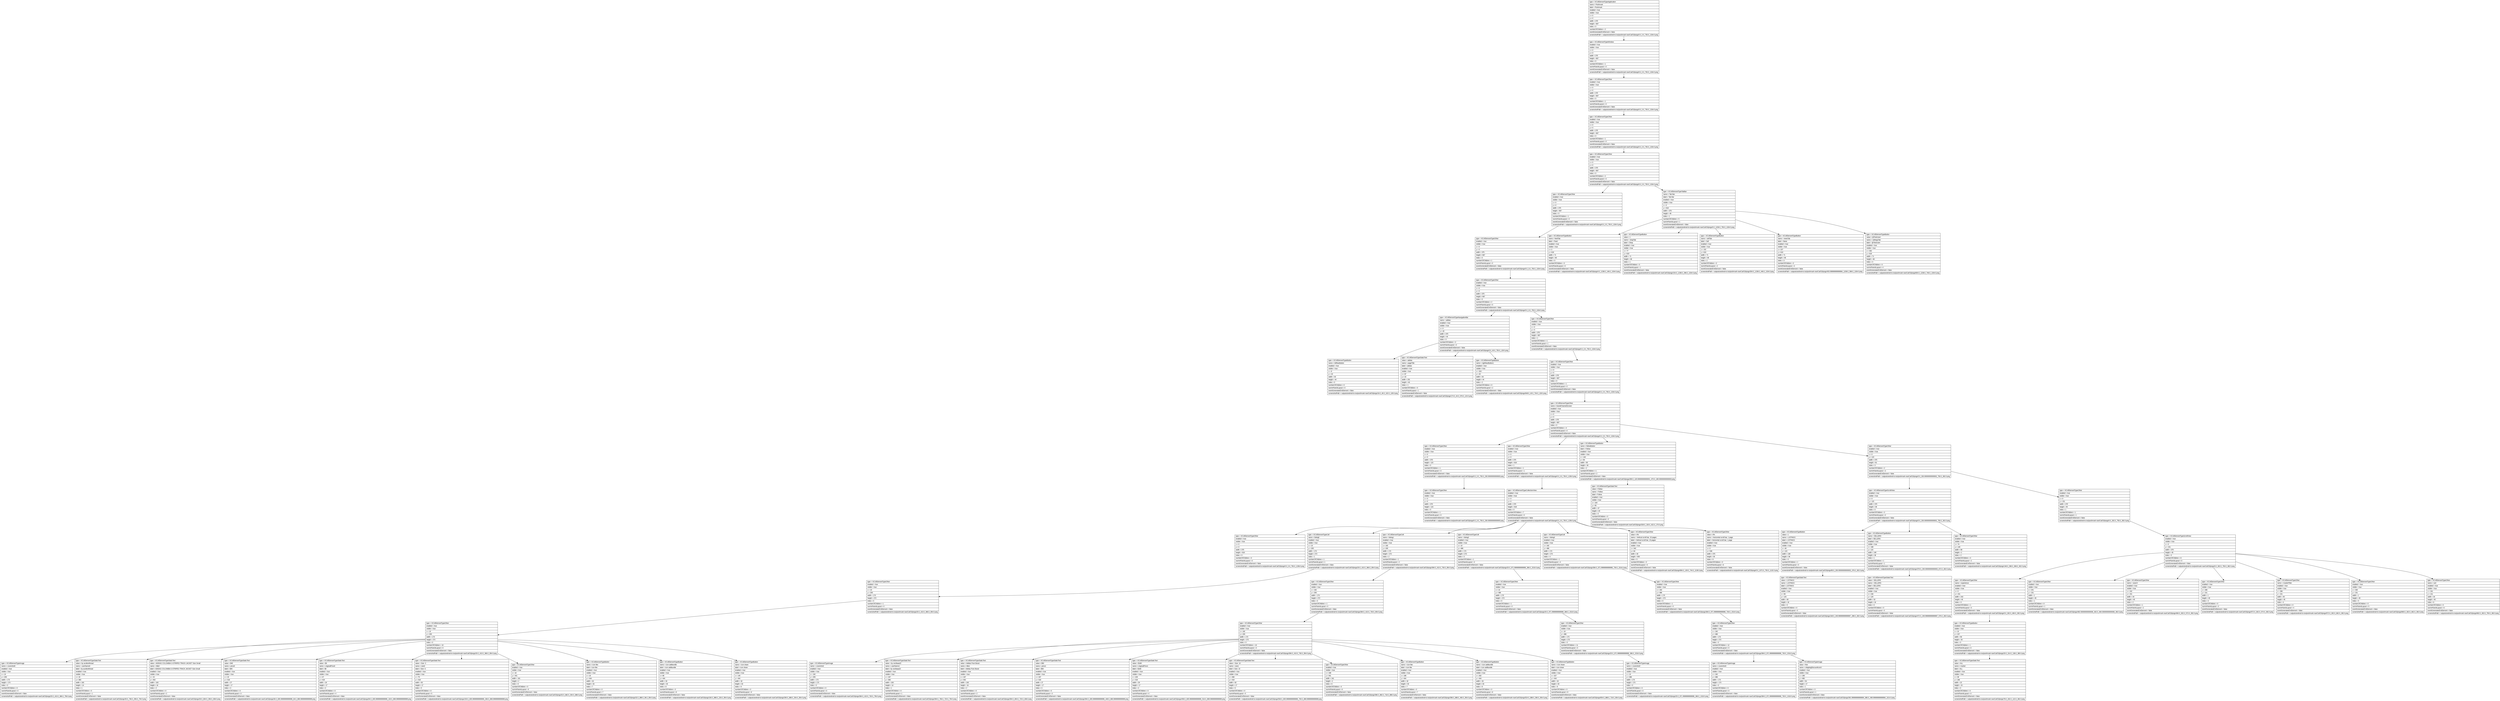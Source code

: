 digraph Layout {

	node [shape=record fontname=Arial];

	0	[label="{type = XCUIElementTypeApplication\l|name = Poshmark\l|label = Poshmark\l|enabled = true\l|visible = true\l|x = 0\l|y = 0\l|width = 375\l|height = 667\l|index = 0\l|numberOfChildren = 2\l|eventGeneratedOnElement = false \l|screenshotPath = outputs/android-to-ios/poshmark-naviCat/S3/pngs/0.0_0.0_750.0_1334.0.png\l}"]
	1	[label="{type = XCUIElementTypeWindow\l|enabled = true\l|visible = true\l|x = 0\l|y = 0\l|width = 375\l|height = 667\l|index = 0\l|numberOfChildren = 1\l|numInParentLayout = 0\l|eventGeneratedOnElement = false \l|screenshotPath = outputs/android-to-ios/poshmark-naviCat/S3/pngs/0.0_0.0_750.0_1334.0.png\l}"]
	2	[label="{type = XCUIElementTypeOther\l|enabled = true\l|visible = true\l|x = 0\l|y = 0\l|width = 375\l|height = 667\l|index = 0\l|numberOfChildren = 1\l|numInParentLayout = 0\l|eventGeneratedOnElement = false \l|screenshotPath = outputs/android-to-ios/poshmark-naviCat/S3/pngs/0.0_0.0_750.0_1334.0.png\l}"]
	3	[label="{type = XCUIElementTypeOther\l|enabled = true\l|visible = true\l|x = 0\l|y = 0\l|width = 375\l|height = 667\l|index = 0\l|numberOfChildren = 1\l|numInParentLayout = 0\l|eventGeneratedOnElement = false \l|screenshotPath = outputs/android-to-ios/poshmark-naviCat/S3/pngs/0.0_0.0_750.0_1334.0.png\l}"]
	4	[label="{type = XCUIElementTypeOther\l|enabled = true\l|visible = true\l|x = 0\l|y = 0\l|width = 375\l|height = 667\l|index = 0\l|numberOfChildren = 2\l|numInParentLayout = 0\l|eventGeneratedOnElement = false \l|screenshotPath = outputs/android-to-ios/poshmark-naviCat/S3/pngs/0.0_0.0_750.0_1334.0.png\l}"]
	5	[label="{type = XCUIElementTypeOther\l|enabled = true\l|visible = true\l|x = 0\l|y = 0\l|width = 375\l|height = 667\l|index = 0\l|numberOfChildren = 1\l|numInParentLayout = 0\l|eventGeneratedOnElement = false \l|screenshotPath = outputs/android-to-ios/poshmark-naviCat/S3/pngs/0.0_0.0_750.0_1334.0.png\l}"]
	6	[label="{type = XCUIElementTypeTabBar\l|name = Tab Bar\l|label = Tab Bar\l|enabled = true\l|visible = true\l|x = 0\l|y = 618\l|width = 375\l|height = 49\l|index = 1\l|numberOfChildren = 5\l|numInParentLayout = 1\l|eventGeneratedOnElement = false \l|screenshotPath = outputs/android-to-ios/poshmark-naviCat/S3/pngs/0.0_1236.0_750.0_1334.0.png\l}"]
	7	[label="{type = XCUIElementTypeOther\l|enabled = true\l|visible = true\l|x = 0\l|y = 0\l|width = 375\l|height = 667\l|index = 0\l|numberOfChildren = 1\l|numInParentLayout = 0\l|eventGeneratedOnElement = false \l|screenshotPath = outputs/android-to-ios/poshmark-naviCat/S3/pngs/0.0_0.0_750.0_1334.0.png\l}"]
	8	[label="{type = XCUIElementTypeButton\l|name = feedTab\l|label = Feed\l|enabled = true\l|visible = true\l|x = 2\l|y = 619\l|width = 71\l|height = 48\l|index = 0\l|numberOfChildren = 0\l|numInParentLayout = 0\l|eventGeneratedOnElement = false \l|screenshotPath = outputs/android-to-ios/poshmark-naviCat/S3/pngs/4.0_1238.0_146.0_1334.0.png\l}"]
	9	[label="{type = XCUIElementTypeButton\l|value = 1\l|name = shopTab\l|label = Shop\l|enabled = true\l|visible = true\l|x = 77\l|y = 619\l|width = 71\l|height = 48\l|index = 1\l|numberOfChildren = 0\l|numInParentLayout = 1\l|eventGeneratedOnElement = false \l|screenshotPath = outputs/android-to-ios/poshmark-naviCat/S3/pngs/154.0_1238.0_296.0_1334.0.png\l}"]
	10	[label="{type = XCUIElementTypeButton\l|name = sellTab\l|label = Sell\l|enabled = true\l|visible = true\l|x = 152\l|y = 619\l|width = 71\l|height = 48\l|index = 2\l|numberOfChildren = 0\l|numInParentLayout = 2\l|eventGeneratedOnElement = false \l|screenshotPath = outputs/android-to-ios/poshmark-naviCat/S3/pngs/304.0_1238.0_446.0_1334.0.png\l}"]
	11	[label="{type = XCUIElementTypeButton\l|name = newsTab\l|label = News\l|enabled = true\l|visible = true\l|x = 227\l|y = 619\l|width = 71\l|height = 48\l|index = 3\l|numberOfChildren = 0\l|numInParentLayout = 3\l|eventGeneratedOnElement = false \l|screenshotPath = outputs/android-to-ios/poshmark-naviCat/S3/pngs/453.99999999999994_1238.0_596.0_1334.0.png\l}"]
	12	[label="{type = XCUIElementTypeButton\l|value = @TestUseri\l|name = settingsTab\l|label = @TestUseri\l|enabled = true\l|visible = true\l|x = 302\l|y = 619\l|width = 71\l|height = 48\l|index = 4\l|numberOfChildren = 0\l|numInParentLayout = 4\l|eventGeneratedOnElement = false \l|screenshotPath = outputs/android-to-ios/poshmark-naviCat/S3/pngs/604.0_1238.0_746.0_1334.0.png\l}"]
	13	[label="{type = XCUIElementTypeOther\l|enabled = true\l|visible = true\l|x = 0\l|y = 0\l|width = 375\l|height = 667\l|index = 0\l|numberOfChildren = 2\l|numInParentLayout = 0\l|eventGeneratedOnElement = false \l|screenshotPath = outputs/android-to-ios/poshmark-naviCat/S3/pngs/0.0_0.0_750.0_1334.0.png\l}"]
	14	[label="{type = XCUIElementTypeNavigationBar\l|name = adidas\l|enabled = true\l|visible = true\l|x = 0\l|y = 20\l|width = 375\l|height = 44\l|index = 0\l|numberOfChildren = 3\l|numInParentLayout = 0\l|eventGeneratedOnElement = false \l|screenshotPath = outputs/android-to-ios/poshmark-naviCat/S3/pngs/0.0_40.0_750.0_128.0.png\l}"]
	15	[label="{type = XCUIElementTypeOther\l|enabled = true\l|visible = true\l|x = 0\l|y = 0\l|width = 375\l|height = 667\l|index = 1\l|numberOfChildren = 1\l|numInParentLayout = 1\l|eventGeneratedOnElement = false \l|screenshotPath = outputs/android-to-ios/poshmark-naviCat/S3/pngs/0.0_0.0_750.0_1334.0.png\l}"]
	16	[label="{type = XCUIElementTypeButton\l|name = leftNavButton\l|enabled = true\l|visible = true\l|x = 8\l|y = 20\l|width = 43\l|height = 44\l|index = 0\l|numberOfChildren = 0\l|numInParentLayout = 0\l|eventGeneratedOnElement = false \l|screenshotPath = outputs/android-to-ios/poshmark-naviCat/S3/pngs/16.0_40.0_102.0_128.0.png\l}"]
	17	[label="{type = XCUIElementTypeStaticText\l|value = adidas\l|name = pageTitle\l|label = adidas\l|enabled = true\l|visible = true\l|x = 87\l|y = 22\l|width = 201\l|height = 40\l|index = 1\l|numberOfChildren = 0\l|numInParentLayout = 1\l|eventGeneratedOnElement = false \l|screenshotPath = outputs/android-to-ios/poshmark-naviCat/S3/pngs/174.0_44.0_576.0_124.0.png\l}"]
	18	[label="{type = XCUIElementTypeButton\l|name = rightNavButton1\l|enabled = true\l|visible = true\l|x = 324\l|y = 20\l|width = 43\l|height = 44\l|index = 2\l|numberOfChildren = 0\l|numInParentLayout = 2\l|eventGeneratedOnElement = false \l|screenshotPath = outputs/android-to-ios/poshmark-naviCat/S3/pngs/648.0_40.0_734.0_128.0.png\l}"]
	19	[label="{type = XCUIElementTypeOther\l|enabled = true\l|visible = true\l|x = 0\l|y = 0\l|width = 375\l|height = 667\l|index = 0\l|numberOfChildren = 1\l|numInParentLayout = 0\l|eventGeneratedOnElement = false \l|screenshotPath = outputs/android-to-ios/poshmark-naviCat/S3/pngs/0.0_0.0_750.0_1334.0.png\l}"]
	20	[label="{type = XCUIElementTypeOther\l|name = brandChannelScreen\l|enabled = true\l|visible = true\l|x = 0\l|y = 0\l|width = 375\l|height = 667\l|index = 0\l|numberOfChildren = 4\l|numInParentLayout = 0\l|eventGeneratedOnElement = false \l|screenshotPath = outputs/android-to-ios/poshmark-naviCat/S3/pngs/0.0_0.0_750.0_1334.0.png\l}"]
	21	[label="{type = XCUIElementTypeOther\l|enabled = true\l|visible = true\l|x = 0\l|y = 0\l|width = 375\l|height = 115\l|index = 0\l|numberOfChildren = 1\l|numInParentLayout = 0\l|eventGeneratedOnElement = false \l|screenshotPath = outputs/android-to-ios/poshmark-naviCat/S3/pngs/0.0_0.0_750.0_230.00000000000003.png\l}"]
	22	[label="{type = XCUIElementTypeOther\l|enabled = true\l|visible = true\l|x = 0\l|y = 0\l|width = 375\l|height = 618\l|index = 1\l|numberOfChildren = 1\l|numInParentLayout = 1\l|eventGeneratedOnElement = false \l|screenshotPath = outputs/android-to-ios/poshmark-naviCat/S3/pngs/0.0_0.0_750.0_1236.0.png\l}"]
	23	[label="{type = XCUIElementTypeButton\l|name = followButton\l|label = Follow\l|enabled = true\l|visible = true\l|x = 140\l|y = 60\l|width = 95\l|height = 30\l|index = 2\l|numberOfChildren = 1\l|numInParentLayout = 2\l|eventGeneratedOnElement = false \l|screenshotPath = outputs/android-to-ios/poshmark-naviCat/S3/pngs/280.0_120.00000000000001_470.0_180.00000000000003.png\l}"]
	24	[label="{type = XCUIElementTypeOther\l|enabled = true\l|visible = true\l|x = 0\l|y = 115\l|width = 375\l|height = 81\l|index = 3\l|numberOfChildren = 2\l|numInParentLayout = 3\l|eventGeneratedOnElement = false \l|screenshotPath = outputs/android-to-ios/poshmark-naviCat/S3/pngs/0.0_230.00000000000003_750.0_392.0.png\l}"]
	25	[label="{type = XCUIElementTypeOther\l|enabled = true\l|visible = true\l|x = 0\l|y = 0\l|width = 375\l|height = 115\l|index = 0\l|numberOfChildren = 1\l|numInParentLayout = 0\l|eventGeneratedOnElement = false \l|screenshotPath = outputs/android-to-ios/poshmark-naviCat/S3/pngs/0.0_0.0_750.0_230.00000000000003.png\l}"]
	26	[label="{type = XCUIElementTypeCollectionView\l|enabled = true\l|visible = true\l|x = 0\l|y = 0\l|width = 375\l|height = 618\l|index = 0\l|numberOfChildren = 7\l|numInParentLayout = 0\l|eventGeneratedOnElement = false \l|screenshotPath = outputs/android-to-ios/poshmark-naviCat/S3/pngs/0.0_0.0_750.0_1236.0.png\l}"]
	27	[label="{type = XCUIElementTypeStaticText\l|value = Follow\l|name = Follow\l|label = Follow\l|enabled = true\l|visible = true\l|x = 164\l|y = 65\l|width = 47\l|height = 20\l|index = 0\l|numberOfChildren = 0\l|numInParentLayout = 0\l|eventGeneratedOnElement = false \l|screenshotPath = outputs/android-to-ios/poshmark-naviCat/S3/pngs/328.0_130.0_422.0_170.0.png\l}"]
	28	[label="{type = XCUIElementTypeScrollView\l|enabled = true\l|visible = true\l|x = 0\l|y = 115\l|width = 375\l|height = 36\l|index = 0\l|numberOfChildren = 3\l|numInParentLayout = 0\l|eventGeneratedOnElement = false \l|screenshotPath = outputs/android-to-ios/poshmark-naviCat/S3/pngs/0.0_230.00000000000003_750.0_302.0.png\l}"]
	29	[label="{type = XCUIElementTypeOther\l|enabled = true\l|visible = true\l|x = 0\l|y = 151\l|width = 375\l|height = 45\l|index = 1\l|numberOfChildren = 1\l|numInParentLayout = 1\l|eventGeneratedOnElement = false \l|screenshotPath = outputs/android-to-ios/poshmark-naviCat/S3/pngs/0.0_302.0_750.0_392.0.png\l}"]
	30	[label="{type = XCUIElementTypeOther\l|enabled = true\l|visible = true\l|x = 0\l|y = 0\l|width = 375\l|height = 618\l|index = 0\l|numberOfChildren = 0\l|numInParentLayout = 0\l|eventGeneratedOnElement = false \l|screenshotPath = outputs/android-to-ios/poshmark-naviCat/S3/pngs/0.0_0.0_750.0_1236.0.png\l}"]
	31	[label="{type = XCUIElementTypeCell\l|name = listing0\l|enabled = true\l|visible = true\l|x = 10\l|y = 205\l|width = 173\l|height = 272\l|index = 1\l|numberOfChildren = 1\l|numInParentLayout = 1\l|eventGeneratedOnElement = false \l|screenshotPath = outputs/android-to-ios/poshmark-naviCat/S3/pngs/20.0_410.0_366.0_954.0.png\l}"]
	32	[label="{type = XCUIElementTypeCell\l|name = listing1\l|enabled = true\l|visible = true\l|x = 192\l|y = 205\l|width = 173\l|height = 272\l|index = 2\l|numberOfChildren = 1\l|numInParentLayout = 2\l|eventGeneratedOnElement = false \l|screenshotPath = outputs/android-to-ios/poshmark-naviCat/S3/pngs/384.0_410.0_730.0_954.0.png\l}"]
	33	[label="{type = XCUIElementTypeCell\l|name = listing2\l|enabled = true\l|visible = true\l|x = 10\l|y = 486\l|width = 173\l|height = 272\l|index = 3\l|numberOfChildren = 1\l|numInParentLayout = 3\l|eventGeneratedOnElement = false \l|screenshotPath = outputs/android-to-ios/poshmark-naviCat/S3/pngs/20.0_971.9999999999999_366.0_1516.0.png\l}"]
	34	[label="{type = XCUIElementTypeCell\l|name = listing3\l|enabled = true\l|visible = true\l|x = 192\l|y = 486\l|width = 173\l|height = 272\l|index = 4\l|numberOfChildren = 1\l|numInParentLayout = 4\l|eventGeneratedOnElement = false \l|screenshotPath = outputs/android-to-ios/poshmark-naviCat/S3/pngs/384.0_971.9999999999999_730.0_1516.0.png\l}"]
	35	[label="{type = XCUIElementTypeOther\l|value = 0%\l|name = Vertical scroll bar, 15 pages\l|label = Vertical scroll bar, 15 pages\l|enabled = true\l|visible = true\l|x = 342\l|y = 64\l|width = 30\l|height = 505\l|index = 5\l|numberOfChildren = 0\l|numInParentLayout = 5\l|eventGeneratedOnElement = false \l|screenshotPath = outputs/android-to-ios/poshmark-naviCat/S3/pngs/684.0_128.0_744.0_1138.0.png\l}"]
	36	[label="{type = XCUIElementTypeOther\l|value = 0%\l|name = Horizontal scroll bar, 1 page\l|label = Horizontal scroll bar, 1 page\l|enabled = true\l|visible = true\l|x = 0\l|y = 536\l|width = 375\l|height = 30\l|index = 6\l|numberOfChildren = 0\l|numInParentLayout = 6\l|eventGeneratedOnElement = false \l|screenshotPath = outputs/android-to-ios/poshmark-naviCat/S3/pngs/0.0_1072.0_750.0_1132.0.png\l}"]
	37	[label="{type = XCUIElementTypeButton\l|value = 1\l|name = LISTINGS\l|label = LISTINGS\l|enabled = true\l|visible = true\l|x = 40\l|y = 115\l|width = 148\l|height = 36\l|index = 0\l|numberOfChildren = 1\l|numInParentLayout = 0\l|eventGeneratedOnElement = false \l|screenshotPath = outputs/android-to-ios/poshmark-naviCat/S3/pngs/80.0_230.00000000000003_376.0_302.0.png\l}"]
	38	[label="{type = XCUIElementTypeButton\l|name = SELLERS\l|label = SELLERS\l|enabled = true\l|visible = true\l|x = 188\l|y = 115\l|width = 148\l|height = 36\l|index = 1\l|numberOfChildren = 1\l|numInParentLayout = 1\l|eventGeneratedOnElement = false \l|screenshotPath = outputs/android-to-ios/poshmark-naviCat/S3/pngs/376.0_230.00000000000003_672.0_302.0.png\l}"]
	39	[label="{type = XCUIElementTypeOther\l|enabled = true\l|visible = true\l|x = 74\l|y = 149\l|width = 80\l|height = 2\l|index = 2\l|numberOfChildren = 0\l|numInParentLayout = 2\l|eventGeneratedOnElement = false \l|screenshotPath = outputs/android-to-ios/poshmark-naviCat/S3/pngs/148.0_298.0_308.0_302.0.png\l}"]
	40	[label="{type = XCUIElementTypeScrollView\l|enabled = true\l|visible = true\l|x = 0\l|y = 151\l|width = 375\l|height = 45\l|index = 0\l|numberOfChildren = 8\l|numInParentLayout = 0\l|eventGeneratedOnElement = false \l|screenshotPath = outputs/android-to-ios/poshmark-naviCat/S3/pngs/0.0_302.0_750.0_392.0.png\l}"]
	41	[label="{type = XCUIElementTypeOther\l|enabled = true\l|visible = true\l|x = 10\l|y = 205\l|width = 173\l|height = 272\l|index = 0\l|numberOfChildren = 1\l|numInParentLayout = 0\l|eventGeneratedOnElement = false \l|screenshotPath = outputs/android-to-ios/poshmark-naviCat/S3/pngs/20.0_410.0_366.0_954.0.png\l}"]
	42	[label="{type = XCUIElementTypeOther\l|enabled = true\l|visible = true\l|x = 192\l|y = 205\l|width = 173\l|height = 272\l|index = 0\l|numberOfChildren = 1\l|numInParentLayout = 0\l|eventGeneratedOnElement = false \l|screenshotPath = outputs/android-to-ios/poshmark-naviCat/S3/pngs/384.0_410.0_730.0_954.0.png\l}"]
	43	[label="{type = XCUIElementTypeOther\l|enabled = true\l|visible = true\l|x = 10\l|y = 486\l|width = 173\l|height = 272\l|index = 0\l|numberOfChildren = 1\l|numInParentLayout = 0\l|eventGeneratedOnElement = false \l|screenshotPath = outputs/android-to-ios/poshmark-naviCat/S3/pngs/20.0_971.9999999999999_366.0_1516.0.png\l}"]
	44	[label="{type = XCUIElementTypeOther\l|enabled = true\l|visible = true\l|x = 192\l|y = 486\l|width = 173\l|height = 272\l|index = 0\l|numberOfChildren = 1\l|numInParentLayout = 0\l|eventGeneratedOnElement = false \l|screenshotPath = outputs/android-to-ios/poshmark-naviCat/S3/pngs/384.0_971.9999999999999_730.0_1516.0.png\l}"]
	45	[label="{type = XCUIElementTypeStaticText\l|value = LISTINGS\l|name = LISTINGS\l|label = LISTINGS\l|enabled = true\l|visible = true\l|x = 84\l|y = 125\l|width = 60\l|height = 16\l|index = 0\l|numberOfChildren = 0\l|numInParentLayout = 0\l|eventGeneratedOnElement = false \l|screenshotPath = outputs/android-to-ios/poshmark-naviCat/S3/pngs/168.0_249.99999999999997_288.0_282.0.png\l}"]
	46	[label="{type = XCUIElementTypeStaticText\l|value = SELLERS\l|name = SELLERS\l|label = SELLERS\l|enabled = true\l|visible = true\l|x = 236\l|y = 125\l|width = 52\l|height = 16\l|index = 0\l|numberOfChildren = 0\l|numInParentLayout = 0\l|eventGeneratedOnElement = false \l|screenshotPath = outputs/android-to-ios/poshmark-naviCat/S3/pngs/472.0_249.99999999999997_576.0_282.0.png\l}"]
	47	[label="{type = XCUIElementTypeOther\l|name = experience\l|enabled = true\l|visible = true\l|x = 0\l|y = 151\l|width = 242\l|height = 45\l|index = 0\l|numberOfChildren = 1\l|numInParentLayout = 0\l|eventGeneratedOnElement = false \l|screenshotPath = outputs/android-to-ios/poshmark-naviCat/S3/pngs/0.0_302.0_484.0_392.0.png\l}"]
	48	[label="{type = XCUIElementTypeOther\l|enabled = true\l|visible = true\l|x = 241\l|y = 151\l|width = 1\l|height = 45\l|index = 1\l|numberOfChildren = 0\l|numInParentLayout = 1\l|eventGeneratedOnElement = false \l|screenshotPath = outputs/android-to-ios/poshmark-naviCat/S3/pngs/482.00000000000006_302.0_484.00000000000006_392.0.png\l}"]
	49	[label="{type = XCUIElementTypeOther\l|name = search\l|enabled = true\l|visible = true\l|x = 242\l|y = 151\l|width = 44\l|height = 45\l|index = 2\l|numberOfChildren = 1\l|numInParentLayout = 2\l|eventGeneratedOnElement = false \l|screenshotPath = outputs/android-to-ios/poshmark-naviCat/S3/pngs/484.0_302.0_572.0_392.0.png\l}"]
	50	[label="{type = XCUIElementTypeOther\l|enabled = true\l|visible = true\l|x = 286\l|y = 151\l|width = 1\l|height = 45\l|index = 3\l|numberOfChildren = 0\l|numInParentLayout = 3\l|eventGeneratedOnElement = false \l|screenshotPath = outputs/android-to-ios/poshmark-naviCat/S3/pngs/572.0_302.0_574.0_392.0.png\l}"]
	51	[label="{type = XCUIElementTypeOther\l|name = masterFilter\l|enabled = true\l|visible = true\l|x = 286\l|y = 151\l|width = 45\l|height = 45\l|index = 4\l|numberOfChildren = 0\l|numInParentLayout = 4\l|eventGeneratedOnElement = false \l|screenshotPath = outputs/android-to-ios/poshmark-naviCat/S3/pngs/572.0_302.0_662.0_392.0.png\l}"]
	52	[label="{type = XCUIElementTypeOther\l|enabled = true\l|visible = true\l|x = 330\l|y = 151\l|width = 1\l|height = 45\l|index = 5\l|numberOfChildren = 0\l|numInParentLayout = 5\l|eventGeneratedOnElement = false \l|screenshotPath = outputs/android-to-ios/poshmark-naviCat/S3/pngs/660.0_302.0_662.0_392.0.png\l}"]
	53	[label="{type = XCUIElementTypeOther\l|name = sort\l|enabled = true\l|visible = true\l|x = 331\l|y = 151\l|width = 44\l|height = 45\l|index = 6\l|numberOfChildren = 0\l|numInParentLayout = 6\l|eventGeneratedOnElement = false \l|screenshotPath = outputs/android-to-ios/poshmark-naviCat/S3/pngs/662.0_302.0_750.0_392.0.png\l}"]
	54	[label="{type = XCUIElementTypeOther\l|enabled = true\l|visible = true\l|x = 10\l|y = 205\l|width = 173\l|height = 272\l|index = 0\l|numberOfChildren = 10\l|numInParentLayout = 0\l|eventGeneratedOnElement = false \l|screenshotPath = outputs/android-to-ios/poshmark-naviCat/S3/pngs/20.0_410.0_366.0_954.0.png\l}"]
	55	[label="{type = XCUIElementTypeOther\l|enabled = true\l|visible = true\l|x = 192\l|y = 205\l|width = 173\l|height = 272\l|index = 0\l|numberOfChildren = 10\l|numInParentLayout = 0\l|eventGeneratedOnElement = false \l|screenshotPath = outputs/android-to-ios/poshmark-naviCat/S3/pngs/384.0_410.0_730.0_954.0.png\l}"]
	56	[label="{type = XCUIElementTypeOther\l|enabled = true\l|visible = true\l|x = 10\l|y = 486\l|width = 173\l|height = 272\l|index = 0\l|numberOfChildren = 11\l|numInParentLayout = 0\l|eventGeneratedOnElement = false \l|screenshotPath = outputs/android-to-ios/poshmark-naviCat/S3/pngs/20.0_971.9999999999999_366.0_1516.0.png\l}"]
	57	[label="{type = XCUIElementTypeOther\l|enabled = true\l|visible = true\l|x = 192\l|y = 486\l|width = 173\l|height = 272\l|index = 0\l|numberOfChildren = 12\l|numInParentLayout = 0\l|eventGeneratedOnElement = false \l|screenshotPath = outputs/android-to-ios/poshmark-naviCat/S3/pngs/384.0_971.9999999999999_730.0_1516.0.png\l}"]
	58	[label="{type = XCUIElementTypeButton\l|enabled = true\l|visible = true\l|x = 10\l|y = 157\l|width = 59\l|height = 33\l|index = 0\l|numberOfChildren = 1\l|numInParentLayout = 0\l|eventGeneratedOnElement = false \l|screenshotPath = outputs/android-to-ios/poshmark-naviCat/S3/pngs/20.0_314.0_138.0_380.0.png\l}"]
	59	[label="{type = XCUIElementTypeImage\l|name = covershot0\l|enabled = true\l|visible = true\l|x = 10\l|y = 205\l|width = 173\l|height = 173\l|index = 0\l|numberOfChildren = 0\l|numInParentLayout = 0\l|eventGeneratedOnElement = false \l|screenshotPath = outputs/android-to-ios/poshmark-naviCat/S3/pngs/20.0_410.0_366.0_756.0.png\l}"]
	60	[label="{type = XCUIElementTypeStaticText\l|value = by acottonthread\l|name = userName0\l|label = by acottonthread\l|enabled = true\l|visible = true\l|x = 15\l|y = 383\l|width = 163\l|height = 14\l|index = 1\l|numberOfChildren = 0\l|numInParentLayout = 1\l|eventGeneratedOnElement = false \l|screenshotPath = outputs/android-to-ios/poshmark-naviCat/S3/pngs/30.0_766.0_356.0_794.0.png\l}"]
	61	[label="{type = XCUIElementTypeStaticText\l|value = ADIDAS COLOMBIA 3-STRIPES TRACK JACKET Size Small\l|name = title0\l|label = ADIDAS COLOMBIA 3-STRIPES TRACK JACKET Size Small\l|enabled = true\l|visible = true\l|x = 15\l|y = 402\l|width = 163\l|height = 16\l|index = 2\l|numberOfChildren = 0\l|numInParentLayout = 2\l|eventGeneratedOnElement = false \l|screenshotPath = outputs/android-to-ios/poshmark-naviCat/S3/pngs/30.0_804.0_356.0_836.0.png\l}"]
	62	[label="{type = XCUIElementTypeStaticText\l|value = $45\l|name = price0\l|label = $45\l|enabled = true\l|visible = true\l|x = 15\l|y = 418\l|width = 27\l|height = 17\l|index = 3\l|numberOfChildren = 0\l|numInParentLayout = 3\l|eventGeneratedOnElement = false \l|screenshotPath = outputs/android-to-ios/poshmark-naviCat/S3/pngs/30.0_835.9999999999999_84.0_869.9999999999999.png\l}"]
	63	[label="{type = XCUIElementTypeStaticText\l|value = $0\l|name = originalPrice0\l|label = $0\l|enabled = true\l|visible = true\l|x = 47\l|y = 418\l|width = 18\l|height = 17\l|index = 4\l|numberOfChildren = 0\l|numInParentLayout = 4\l|eventGeneratedOnElement = false \l|screenshotPath = outputs/android-to-ios/poshmark-naviCat/S3/pngs/94.0_835.9999999999999_130.0_869.9999999999999.png\l}"]
	64	[label="{type = XCUIElementTypeStaticText\l|value = Size: S\l|name = size0\l|label = Size: S\l|enabled = true\l|visible = true\l|x = 75\l|y = 418\l|width = 93\l|height = 17\l|index = 5\l|numberOfChildren = 0\l|numInParentLayout = 5\l|eventGeneratedOnElement = false \l|screenshotPath = outputs/android-to-ios/poshmark-naviCat/S3/pngs/150.0_835.9999999999999_336.0_869.9999999999999.png\l}"]
	65	[label="{type = XCUIElementTypeOther\l|enabled = true\l|visible = true\l|x = 16\l|y = 441\l|width = 161\l|height = 2\l|index = 6\l|numberOfChildren = 0\l|numInParentLayout = 6\l|eventGeneratedOnElement = false \l|screenshotPath = outputs/android-to-ios/poshmark-naviCat/S3/pngs/32.0_882.0_354.0_886.0.png\l}"]
	66	[label="{type = XCUIElementTypeButton\l|name = icon like\l|label = icon like\l|enabled = true\l|visible = true\l|x = 16\l|y = 444\l|width = 32\l|height = 33\l|index = 7\l|numberOfChildren = 0\l|numInParentLayout = 7\l|eventGeneratedOnElement = false \l|screenshotPath = outputs/android-to-ios/poshmark-naviCat/S3/pngs/32.0_888.0_96.0_954.0.png\l}"]
	67	[label="{type = XCUIElementTypeButton\l|name = icon addbundle\l|label = icon addbundle\l|enabled = true\l|visible = true\l|x = 80\l|y = 444\l|width = 33\l|height = 33\l|index = 8\l|numberOfChildren = 0\l|numInParentLayout = 8\l|eventGeneratedOnElement = false \l|screenshotPath = outputs/android-to-ios/poshmark-naviCat/S3/pngs/160.0_888.0_226.0_954.0.png\l}"]
	68	[label="{type = XCUIElementTypeButton\l|name = icon share\l|label = icon share\l|enabled = true\l|visible = true\l|x = 145\l|y = 444\l|width = 32\l|height = 33\l|index = 9\l|numberOfChildren = 0\l|numInParentLayout = 9\l|eventGeneratedOnElement = false \l|screenshotPath = outputs/android-to-ios/poshmark-naviCat/S3/pngs/290.0_888.0_354.0_954.0.png\l}"]
	69	[label="{type = XCUIElementTypeImage\l|name = covershot1\l|enabled = true\l|visible = true\l|x = 192\l|y = 205\l|width = 173\l|height = 173\l|index = 0\l|numberOfChildren = 0\l|numInParentLayout = 0\l|eventGeneratedOnElement = false \l|screenshotPath = outputs/android-to-ios/poshmark-naviCat/S3/pngs/384.0_410.0_730.0_756.0.png\l}"]
	70	[label="{type = XCUIElementTypeStaticText\l|value = by ceciliaaa22\l|name = userName1\l|label = by ceciliaaa22\l|enabled = true\l|visible = true\l|x = 197\l|y = 383\l|width = 163\l|height = 14\l|index = 1\l|numberOfChildren = 0\l|numInParentLayout = 1\l|eventGeneratedOnElement = false \l|screenshotPath = outputs/android-to-ios/poshmark-naviCat/S3/pngs/394.0_766.0_720.0_794.0.png\l}"]
	71	[label="{type = XCUIElementTypeStaticText\l|value = Adidas Pure Boost\l|name = title1\l|label = Adidas Pure Boost\l|enabled = true\l|visible = true\l|x = 197\l|y = 402\l|width = 163\l|height = 16\l|index = 2\l|numberOfChildren = 0\l|numInParentLayout = 2\l|eventGeneratedOnElement = false \l|screenshotPath = outputs/android-to-ios/poshmark-naviCat/S3/pngs/394.0_804.0_720.0_836.0.png\l}"]
	72	[label="{type = XCUIElementTypeStaticText\l|value = $50\l|name = price1\l|label = $50\l|enabled = true\l|visible = true\l|x = 197\l|y = 418\l|width = 27\l|height = 17\l|index = 3\l|numberOfChildren = 0\l|numInParentLayout = 3\l|eventGeneratedOnElement = false \l|screenshotPath = outputs/android-to-ios/poshmark-naviCat/S3/pngs/394.0_835.9999999999999_448.0_869.9999999999999.png\l}"]
	73	[label="{type = XCUIElementTypeStaticText\l|value = $180\l|name = originalPrice1\l|label = $180\l|enabled = true\l|visible = true\l|x = 229\l|y = 418\l|width = 29\l|height = 17\l|index = 4\l|numberOfChildren = 0\l|numInParentLayout = 4\l|eventGeneratedOnElement = false \l|screenshotPath = outputs/android-to-ios/poshmark-naviCat/S3/pngs/458.0_835.9999999999999_516.0_869.9999999999999.png\l}"]
	74	[label="{type = XCUIElementTypeStaticText\l|value = Size: 10\l|name = size1\l|label = Size: 10\l|enabled = true\l|visible = true\l|x = 268\l|y = 418\l|width = 82\l|height = 17\l|index = 5\l|numberOfChildren = 0\l|numInParentLayout = 5\l|eventGeneratedOnElement = false \l|screenshotPath = outputs/android-to-ios/poshmark-naviCat/S3/pngs/536.0_835.9999999999999_700.0_869.9999999999999.png\l}"]
	75	[label="{type = XCUIElementTypeOther\l|enabled = true\l|visible = true\l|x = 198\l|y = 441\l|width = 161\l|height = 2\l|index = 6\l|numberOfChildren = 0\l|numInParentLayout = 6\l|eventGeneratedOnElement = false \l|screenshotPath = outputs/android-to-ios/poshmark-naviCat/S3/pngs/396.0_882.0_718.0_886.0.png\l}"]
	76	[label="{type = XCUIElementTypeButton\l|name = icon like\l|label = icon like\l|enabled = true\l|visible = true\l|x = 198\l|y = 444\l|width = 32\l|height = 33\l|index = 7\l|numberOfChildren = 0\l|numInParentLayout = 7\l|eventGeneratedOnElement = false \l|screenshotPath = outputs/android-to-ios/poshmark-naviCat/S3/pngs/396.0_888.0_460.0_954.0.png\l}"]
	77	[label="{type = XCUIElementTypeButton\l|name = icon addbundle\l|label = icon addbundle\l|enabled = true\l|visible = true\l|x = 262\l|y = 444\l|width = 33\l|height = 33\l|index = 8\l|numberOfChildren = 0\l|numInParentLayout = 8\l|eventGeneratedOnElement = false \l|screenshotPath = outputs/android-to-ios/poshmark-naviCat/S3/pngs/524.0_888.0_590.0_954.0.png\l}"]
	78	[label="{type = XCUIElementTypeButton\l|name = icon share\l|label = icon share\l|enabled = true\l|visible = true\l|x = 327\l|y = 444\l|width = 32\l|height = 33\l|index = 9\l|numberOfChildren = 0\l|numInParentLayout = 9\l|eventGeneratedOnElement = false \l|screenshotPath = outputs/android-to-ios/poshmark-naviCat/S3/pngs/654.0_888.0_718.0_954.0.png\l}"]
	79	[label="{type = XCUIElementTypeImage\l|name = covershot2\l|enabled = true\l|visible = true\l|x = 10\l|y = 486\l|width = 173\l|height = 173\l|index = 0\l|numberOfChildren = 0\l|numInParentLayout = 0\l|eventGeneratedOnElement = false \l|screenshotPath = outputs/android-to-ios/poshmark-naviCat/S3/pngs/20.0_971.9999999999999_366.0_1318.0.png\l}"]
	80	[label="{type = XCUIElementTypeImage\l|name = covershot3\l|enabled = true\l|visible = true\l|x = 192\l|y = 486\l|width = 173\l|height = 173\l|index = 0\l|numberOfChildren = 0\l|numInParentLayout = 0\l|eventGeneratedOnElement = false \l|screenshotPath = outputs/android-to-ios/poshmark-naviCat/S3/pngs/384.0_971.9999999999999_730.0_1318.0.png\l}"]
	81	[label="{type = XCUIElementTypeImage\l|value = free\l|name = shippingDiscountIcon3\l|enabled = true\l|visible = true\l|x = 196\l|y = 490\l|width = 54\l|height = 17\l|index = 1\l|numberOfChildren = 0\l|numInParentLayout = 1\l|eventGeneratedOnElement = false \l|screenshotPath = outputs/android-to-ios/poshmark-naviCat/S3/pngs/391.99999999999994_980.0_499.99999999999994_1014.0.png\l}"]
	82	[label="{type = XCUIElementTypeStaticText\l|value = ALL\l|name = market\l|label = ALL\l|enabled = true\l|visible = true\l|x = 39\l|y = 166\l|width = 22\l|height = 15\l|index = 0\l|numberOfChildren = 0\l|numInParentLayout = 0\l|eventGeneratedOnElement = false \l|screenshotPath = outputs/android-to-ios/poshmark-naviCat/S3/pngs/78.0_332.0_122.0_362.0.png\l}"]


	0 -> 1
	1 -> 2
	2 -> 3
	3 -> 4
	4 -> 5
	4 -> 6
	5 -> 7
	6 -> 8
	6 -> 9
	6 -> 10
	6 -> 11
	6 -> 12
	7 -> 13
	13 -> 14
	13 -> 15
	14 -> 16
	14 -> 17
	14 -> 18
	15 -> 19
	19 -> 20
	20 -> 21
	20 -> 22
	20 -> 23
	20 -> 24
	21 -> 25
	22 -> 26
	23 -> 27
	24 -> 28
	24 -> 29
	26 -> 30
	26 -> 31
	26 -> 32
	26 -> 33
	26 -> 34
	26 -> 35
	26 -> 36
	28 -> 37
	28 -> 38
	28 -> 39
	29 -> 40
	31 -> 41
	32 -> 42
	33 -> 43
	34 -> 44
	37 -> 45
	38 -> 46
	40 -> 47
	40 -> 48
	40 -> 49
	40 -> 50
	40 -> 51
	40 -> 52
	40 -> 53
	41 -> 54
	42 -> 55
	43 -> 56
	44 -> 57
	47 -> 58
	54 -> 59
	54 -> 60
	54 -> 61
	54 -> 62
	54 -> 63
	54 -> 64
	54 -> 65
	54 -> 66
	54 -> 67
	54 -> 68
	55 -> 69
	55 -> 70
	55 -> 71
	55 -> 72
	55 -> 73
	55 -> 74
	55 -> 75
	55 -> 76
	55 -> 77
	55 -> 78
	56 -> 79
	57 -> 80
	57 -> 81
	58 -> 82


}